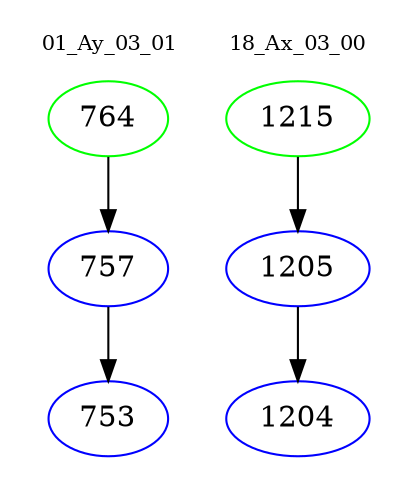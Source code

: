 digraph{
subgraph cluster_0 {
color = white
label = "01_Ay_03_01";
fontsize=10;
T0_764 [label="764", color="green"]
T0_764 -> T0_757 [color="black"]
T0_757 [label="757", color="blue"]
T0_757 -> T0_753 [color="black"]
T0_753 [label="753", color="blue"]
}
subgraph cluster_1 {
color = white
label = "18_Ax_03_00";
fontsize=10;
T1_1215 [label="1215", color="green"]
T1_1215 -> T1_1205 [color="black"]
T1_1205 [label="1205", color="blue"]
T1_1205 -> T1_1204 [color="black"]
T1_1204 [label="1204", color="blue"]
}
}
